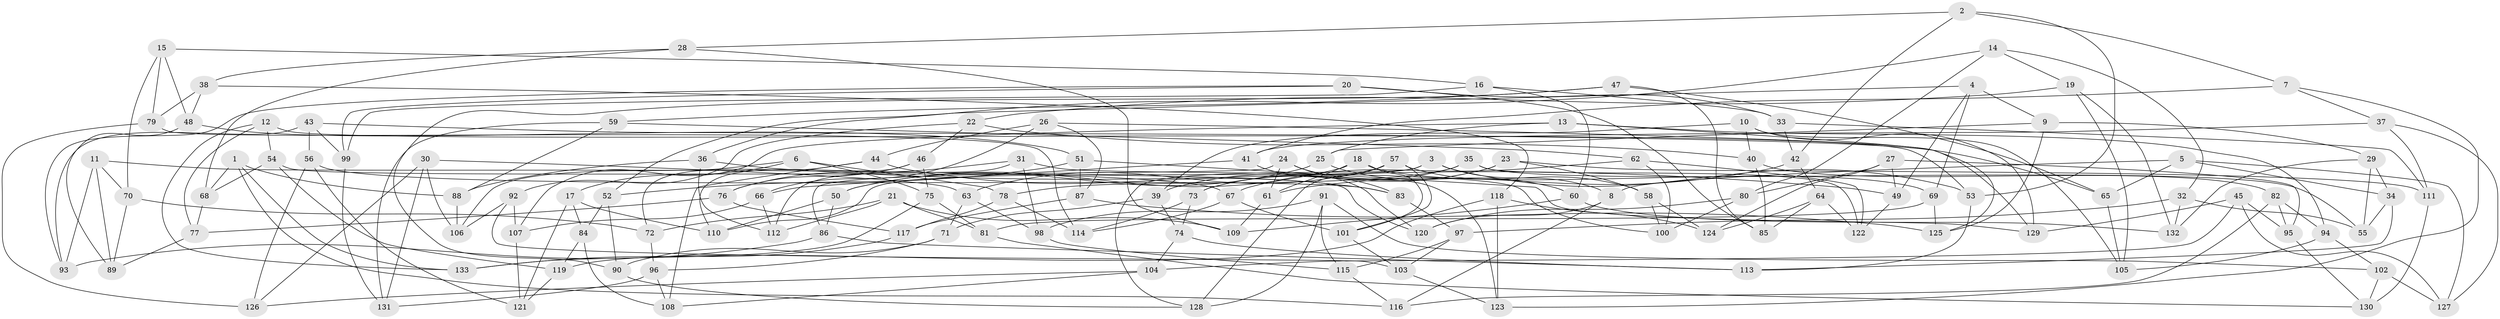 // coarse degree distribution, {4: 0.28205128205128205, 6: 0.6153846153846154, 5: 0.08974358974358974, 3: 0.01282051282051282}
// Generated by graph-tools (version 1.1) at 2025/24/03/03/25 07:24:25]
// undirected, 133 vertices, 266 edges
graph export_dot {
graph [start="1"]
  node [color=gray90,style=filled];
  1;
  2;
  3;
  4;
  5;
  6;
  7;
  8;
  9;
  10;
  11;
  12;
  13;
  14;
  15;
  16;
  17;
  18;
  19;
  20;
  21;
  22;
  23;
  24;
  25;
  26;
  27;
  28;
  29;
  30;
  31;
  32;
  33;
  34;
  35;
  36;
  37;
  38;
  39;
  40;
  41;
  42;
  43;
  44;
  45;
  46;
  47;
  48;
  49;
  50;
  51;
  52;
  53;
  54;
  55;
  56;
  57;
  58;
  59;
  60;
  61;
  62;
  63;
  64;
  65;
  66;
  67;
  68;
  69;
  70;
  71;
  72;
  73;
  74;
  75;
  76;
  77;
  78;
  79;
  80;
  81;
  82;
  83;
  84;
  85;
  86;
  87;
  88;
  89;
  90;
  91;
  92;
  93;
  94;
  95;
  96;
  97;
  98;
  99;
  100;
  101;
  102;
  103;
  104;
  105;
  106;
  107;
  108;
  109;
  110;
  111;
  112;
  113;
  114;
  115;
  116;
  117;
  118;
  119;
  120;
  121;
  122;
  123;
  124;
  125;
  126;
  127;
  128;
  129;
  130;
  131;
  132;
  133;
  1 -- 68;
  1 -- 88;
  1 -- 133;
  1 -- 116;
  2 -- 28;
  2 -- 53;
  2 -- 7;
  2 -- 42;
  3 -- 53;
  3 -- 110;
  3 -- 128;
  3 -- 8;
  4 -- 52;
  4 -- 9;
  4 -- 49;
  4 -- 69;
  5 -- 127;
  5 -- 8;
  5 -- 65;
  5 -- 34;
  6 -- 17;
  6 -- 78;
  6 -- 106;
  6 -- 75;
  7 -- 41;
  7 -- 37;
  7 -- 123;
  8 -- 116;
  8 -- 120;
  9 -- 29;
  9 -- 25;
  9 -- 125;
  10 -- 40;
  10 -- 39;
  10 -- 129;
  10 -- 105;
  11 -- 70;
  11 -- 93;
  11 -- 67;
  11 -- 89;
  12 -- 77;
  12 -- 54;
  12 -- 53;
  12 -- 133;
  13 -- 107;
  13 -- 94;
  13 -- 25;
  13 -- 125;
  14 -- 80;
  14 -- 32;
  14 -- 19;
  14 -- 36;
  15 -- 48;
  15 -- 70;
  15 -- 79;
  15 -- 16;
  16 -- 99;
  16 -- 33;
  16 -- 60;
  17 -- 84;
  17 -- 121;
  17 -- 110;
  18 -- 61;
  18 -- 101;
  18 -- 69;
  18 -- 50;
  19 -- 105;
  19 -- 132;
  19 -- 22;
  20 -- 93;
  20 -- 33;
  20 -- 99;
  20 -- 85;
  21 -- 112;
  21 -- 109;
  21 -- 72;
  21 -- 81;
  22 -- 40;
  22 -- 46;
  22 -- 92;
  23 -- 58;
  23 -- 73;
  23 -- 111;
  23 -- 39;
  24 -- 61;
  24 -- 123;
  24 -- 83;
  24 -- 86;
  25 -- 50;
  25 -- 60;
  26 -- 129;
  26 -- 66;
  26 -- 44;
  26 -- 87;
  27 -- 95;
  27 -- 124;
  27 -- 80;
  27 -- 49;
  28 -- 38;
  28 -- 68;
  28 -- 109;
  29 -- 34;
  29 -- 132;
  29 -- 55;
  30 -- 131;
  30 -- 126;
  30 -- 63;
  30 -- 106;
  31 -- 76;
  31 -- 112;
  31 -- 100;
  31 -- 98;
  32 -- 55;
  32 -- 97;
  32 -- 132;
  33 -- 42;
  33 -- 111;
  34 -- 55;
  34 -- 113;
  35 -- 122;
  35 -- 55;
  35 -- 78;
  35 -- 73;
  36 -- 88;
  36 -- 49;
  36 -- 112;
  37 -- 127;
  37 -- 111;
  37 -- 41;
  38 -- 48;
  38 -- 118;
  38 -- 79;
  39 -- 71;
  39 -- 74;
  40 -- 82;
  40 -- 85;
  41 -- 66;
  41 -- 120;
  42 -- 61;
  42 -- 64;
  43 -- 99;
  43 -- 93;
  43 -- 56;
  43 -- 65;
  44 -- 108;
  44 -- 83;
  44 -- 72;
  45 -- 95;
  45 -- 129;
  45 -- 104;
  45 -- 127;
  46 -- 110;
  46 -- 75;
  46 -- 76;
  47 -- 59;
  47 -- 85;
  47 -- 90;
  47 -- 65;
  48 -- 89;
  48 -- 51;
  49 -- 122;
  50 -- 86;
  50 -- 110;
  51 -- 87;
  51 -- 52;
  51 -- 129;
  52 -- 84;
  52 -- 90;
  53 -- 113;
  54 -- 68;
  54 -- 120;
  54 -- 119;
  56 -- 121;
  56 -- 83;
  56 -- 126;
  57 -- 58;
  57 -- 63;
  57 -- 128;
  57 -- 101;
  58 -- 100;
  58 -- 124;
  59 -- 62;
  59 -- 131;
  59 -- 88;
  60 -- 109;
  60 -- 132;
  61 -- 109;
  62 -- 122;
  62 -- 67;
  62 -- 100;
  63 -- 98;
  63 -- 71;
  64 -- 122;
  64 -- 124;
  64 -- 85;
  65 -- 105;
  66 -- 112;
  66 -- 107;
  67 -- 101;
  67 -- 114;
  68 -- 77;
  69 -- 81;
  69 -- 125;
  70 -- 72;
  70 -- 89;
  71 -- 96;
  71 -- 90;
  72 -- 96;
  73 -- 114;
  73 -- 74;
  74 -- 104;
  74 -- 113;
  75 -- 133;
  75 -- 81;
  76 -- 77;
  76 -- 117;
  77 -- 89;
  78 -- 117;
  78 -- 114;
  79 -- 126;
  79 -- 114;
  80 -- 120;
  80 -- 100;
  81 -- 130;
  82 -- 94;
  82 -- 116;
  82 -- 95;
  83 -- 97;
  84 -- 108;
  84 -- 119;
  86 -- 93;
  86 -- 113;
  87 -- 117;
  87 -- 125;
  88 -- 106;
  90 -- 128;
  91 -- 98;
  91 -- 115;
  91 -- 128;
  91 -- 102;
  92 -- 106;
  92 -- 103;
  92 -- 107;
  94 -- 105;
  94 -- 102;
  95 -- 130;
  96 -- 108;
  96 -- 131;
  97 -- 115;
  97 -- 103;
  98 -- 115;
  99 -- 131;
  101 -- 103;
  102 -- 127;
  102 -- 130;
  103 -- 123;
  104 -- 108;
  104 -- 126;
  107 -- 121;
  111 -- 130;
  115 -- 116;
  117 -- 133;
  118 -- 119;
  118 -- 124;
  118 -- 123;
  119 -- 121;
}
